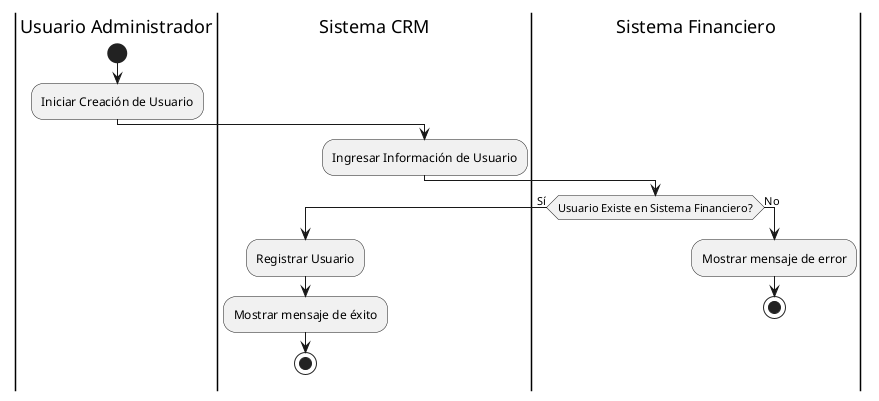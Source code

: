 @startuml

|Usuario Administrador|
start
:Iniciar Creación de Usuario;
|Sistema CRM|
:Ingresar Información de Usuario;
|Sistema Financiero|
if (Usuario Existe en Sistema Financiero?) then (Sí)
    |Sistema CRM|
    :Registrar Usuario;
    :Mostrar mensaje de éxito;
    stop
else (No)
    |Sistema Financiero|
    :Mostrar mensaje de error;
    stop
endif

@enduml
